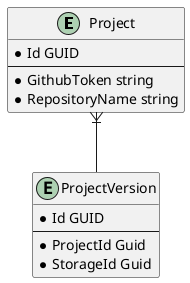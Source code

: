 @startuml
entity Project {
  * Id GUID
  --
  * GithubToken string
  * RepositoryName string
}

entity ProjectVersion {
  * Id GUID
  --
  * ProjectId Guid
  * StorageId Guid
}

Project}|--ProjectVersion
@enduml